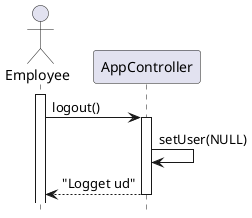 @startuml Logout
hide footbox
actor "Employee" as em
participant "AppController" as app

activate em
em -> app : logout()
activate app
app -> app : setUser(NULL)
app --> em : "Logget ud"
deactivate app

hide footbox
@enduml